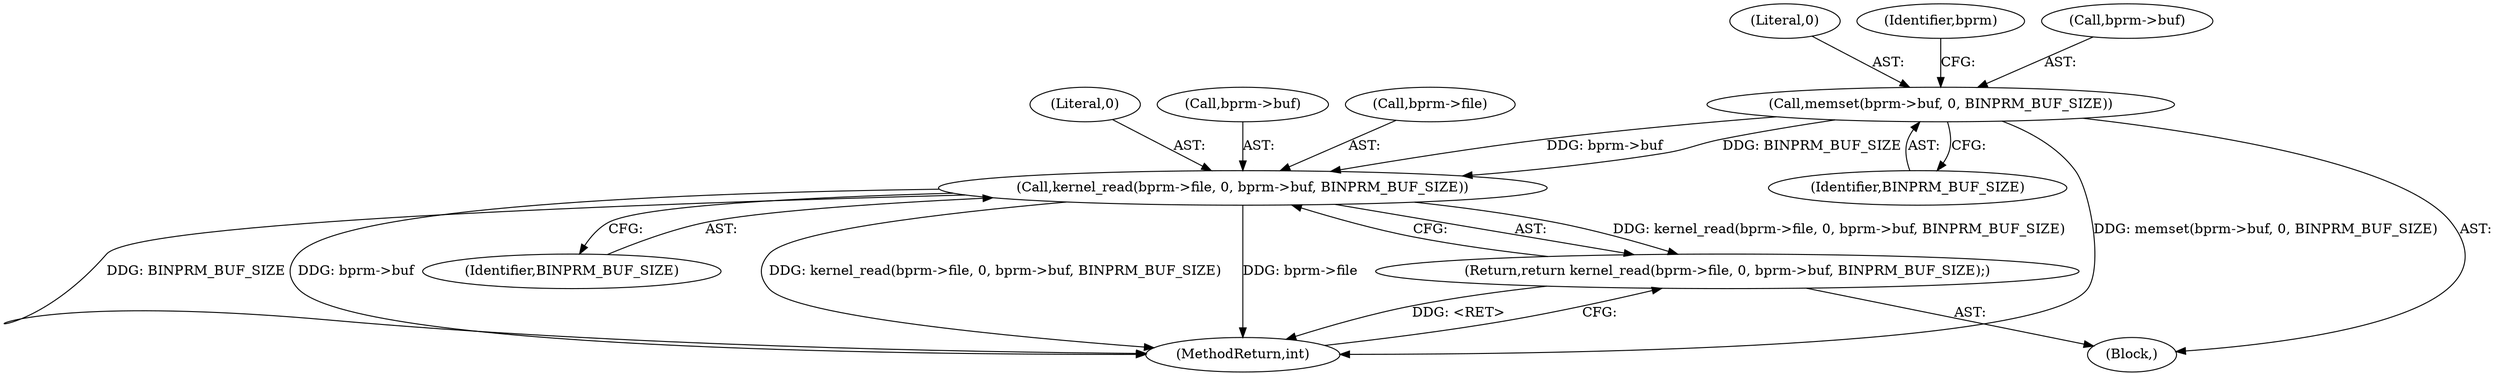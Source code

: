 digraph "0_linux_8b01fc86b9f425899f8a3a8fc1c47d73c2c20543@API" {
"1000120" [label="(Call,memset(bprm->buf, 0, BINPRM_BUF_SIZE))"];
"1000127" [label="(Call,kernel_read(bprm->file, 0, bprm->buf, BINPRM_BUF_SIZE))"];
"1000126" [label="(Return,return kernel_read(bprm->file, 0, bprm->buf, BINPRM_BUF_SIZE);)"];
"1000124" [label="(Literal,0)"];
"1000129" [label="(Identifier,bprm)"];
"1000126" [label="(Return,return kernel_read(bprm->file, 0, bprm->buf, BINPRM_BUF_SIZE);)"];
"1000131" [label="(Literal,0)"];
"1000132" [label="(Call,bprm->buf)"];
"1000125" [label="(Identifier,BINPRM_BUF_SIZE)"];
"1000127" [label="(Call,kernel_read(bprm->file, 0, bprm->buf, BINPRM_BUF_SIZE))"];
"1000128" [label="(Call,bprm->file)"];
"1000103" [label="(Block,)"];
"1000120" [label="(Call,memset(bprm->buf, 0, BINPRM_BUF_SIZE))"];
"1000121" [label="(Call,bprm->buf)"];
"1000135" [label="(Identifier,BINPRM_BUF_SIZE)"];
"1000136" [label="(MethodReturn,int)"];
"1000120" -> "1000103"  [label="AST: "];
"1000120" -> "1000125"  [label="CFG: "];
"1000121" -> "1000120"  [label="AST: "];
"1000124" -> "1000120"  [label="AST: "];
"1000125" -> "1000120"  [label="AST: "];
"1000129" -> "1000120"  [label="CFG: "];
"1000120" -> "1000136"  [label="DDG: memset(bprm->buf, 0, BINPRM_BUF_SIZE)"];
"1000120" -> "1000127"  [label="DDG: bprm->buf"];
"1000120" -> "1000127"  [label="DDG: BINPRM_BUF_SIZE"];
"1000127" -> "1000126"  [label="AST: "];
"1000127" -> "1000135"  [label="CFG: "];
"1000128" -> "1000127"  [label="AST: "];
"1000131" -> "1000127"  [label="AST: "];
"1000132" -> "1000127"  [label="AST: "];
"1000135" -> "1000127"  [label="AST: "];
"1000126" -> "1000127"  [label="CFG: "];
"1000127" -> "1000136"  [label="DDG: bprm->buf"];
"1000127" -> "1000136"  [label="DDG: kernel_read(bprm->file, 0, bprm->buf, BINPRM_BUF_SIZE)"];
"1000127" -> "1000136"  [label="DDG: bprm->file"];
"1000127" -> "1000136"  [label="DDG: BINPRM_BUF_SIZE"];
"1000127" -> "1000126"  [label="DDG: kernel_read(bprm->file, 0, bprm->buf, BINPRM_BUF_SIZE)"];
"1000126" -> "1000103"  [label="AST: "];
"1000136" -> "1000126"  [label="CFG: "];
"1000126" -> "1000136"  [label="DDG: <RET>"];
}
